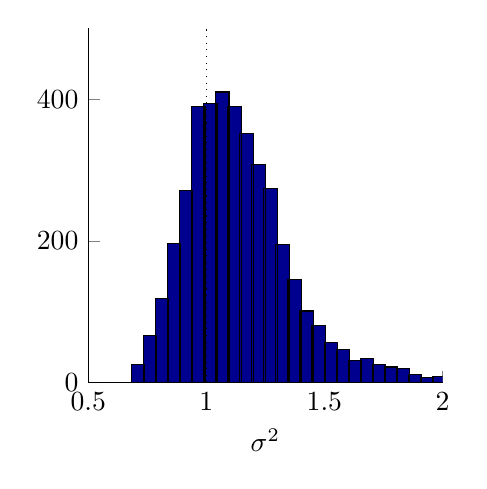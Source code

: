 % This file was created by matlab2tikz v0.4.4 running on MATLAB 8.3.
% Copyright (c) 2008--2013, Nico Schlömer <nico.schloemer@gmail.com>
% All rights reserved.
% 
% The latest updates can be retrieved from
%   http://www.mathworks.com/matlabcentral/fileexchange/22022-matlab2tikz
% where you can also make suggestions and rate matlab2tikz.
% 
%
% defining custom colors
\definecolor{mycolor1}{rgb}{0,0,0.562}%
%
\begin{tikzpicture}

\begin{axis}[%
width=4.5cm,
height=4.5cm,
area legend,
scale only axis,
xmin=0.5,
xmax=2,
xlabel={$\sigma^2$},
ymin=0,
ymax=500,
axis x line*=bottom,
axis y line*=left
]
\addplot[ybar,bar width=0.17cm,draw=black,fill=mycolor1] plot coordinates{(0.711,26)
(0.762,67)
(0.813,118)
(0.864,196)
(0.915,271)
(0.966,390)
(1.017,394)
(1.068,410)
(1.119,390)
(1.17,351)
(1.221,308)
(1.272,274)
(1.323,195)
(1.374,145)
(1.425,101)
(1.476,81)
(1.527,56)
(1.578,47)
(1.629,31)
(1.68,34)
(1.731,26)
(1.782,22)
(1.833,20)
(1.884,11)
(1.935,7)
(1.986,8)
(2.037,7)
(2.088,8)
(2.139,4)
(2.19,2)};

\addplot [
color=black,
solid,
forget plot
]
table[row sep=crcr]{
0.5 0\\
2 0\\
};
\addplot [
color=black,
dotted,
forget plot
]
table[row sep=crcr]{
1 0\\
1 500\\
};
\end{axis}
\end{tikzpicture}%